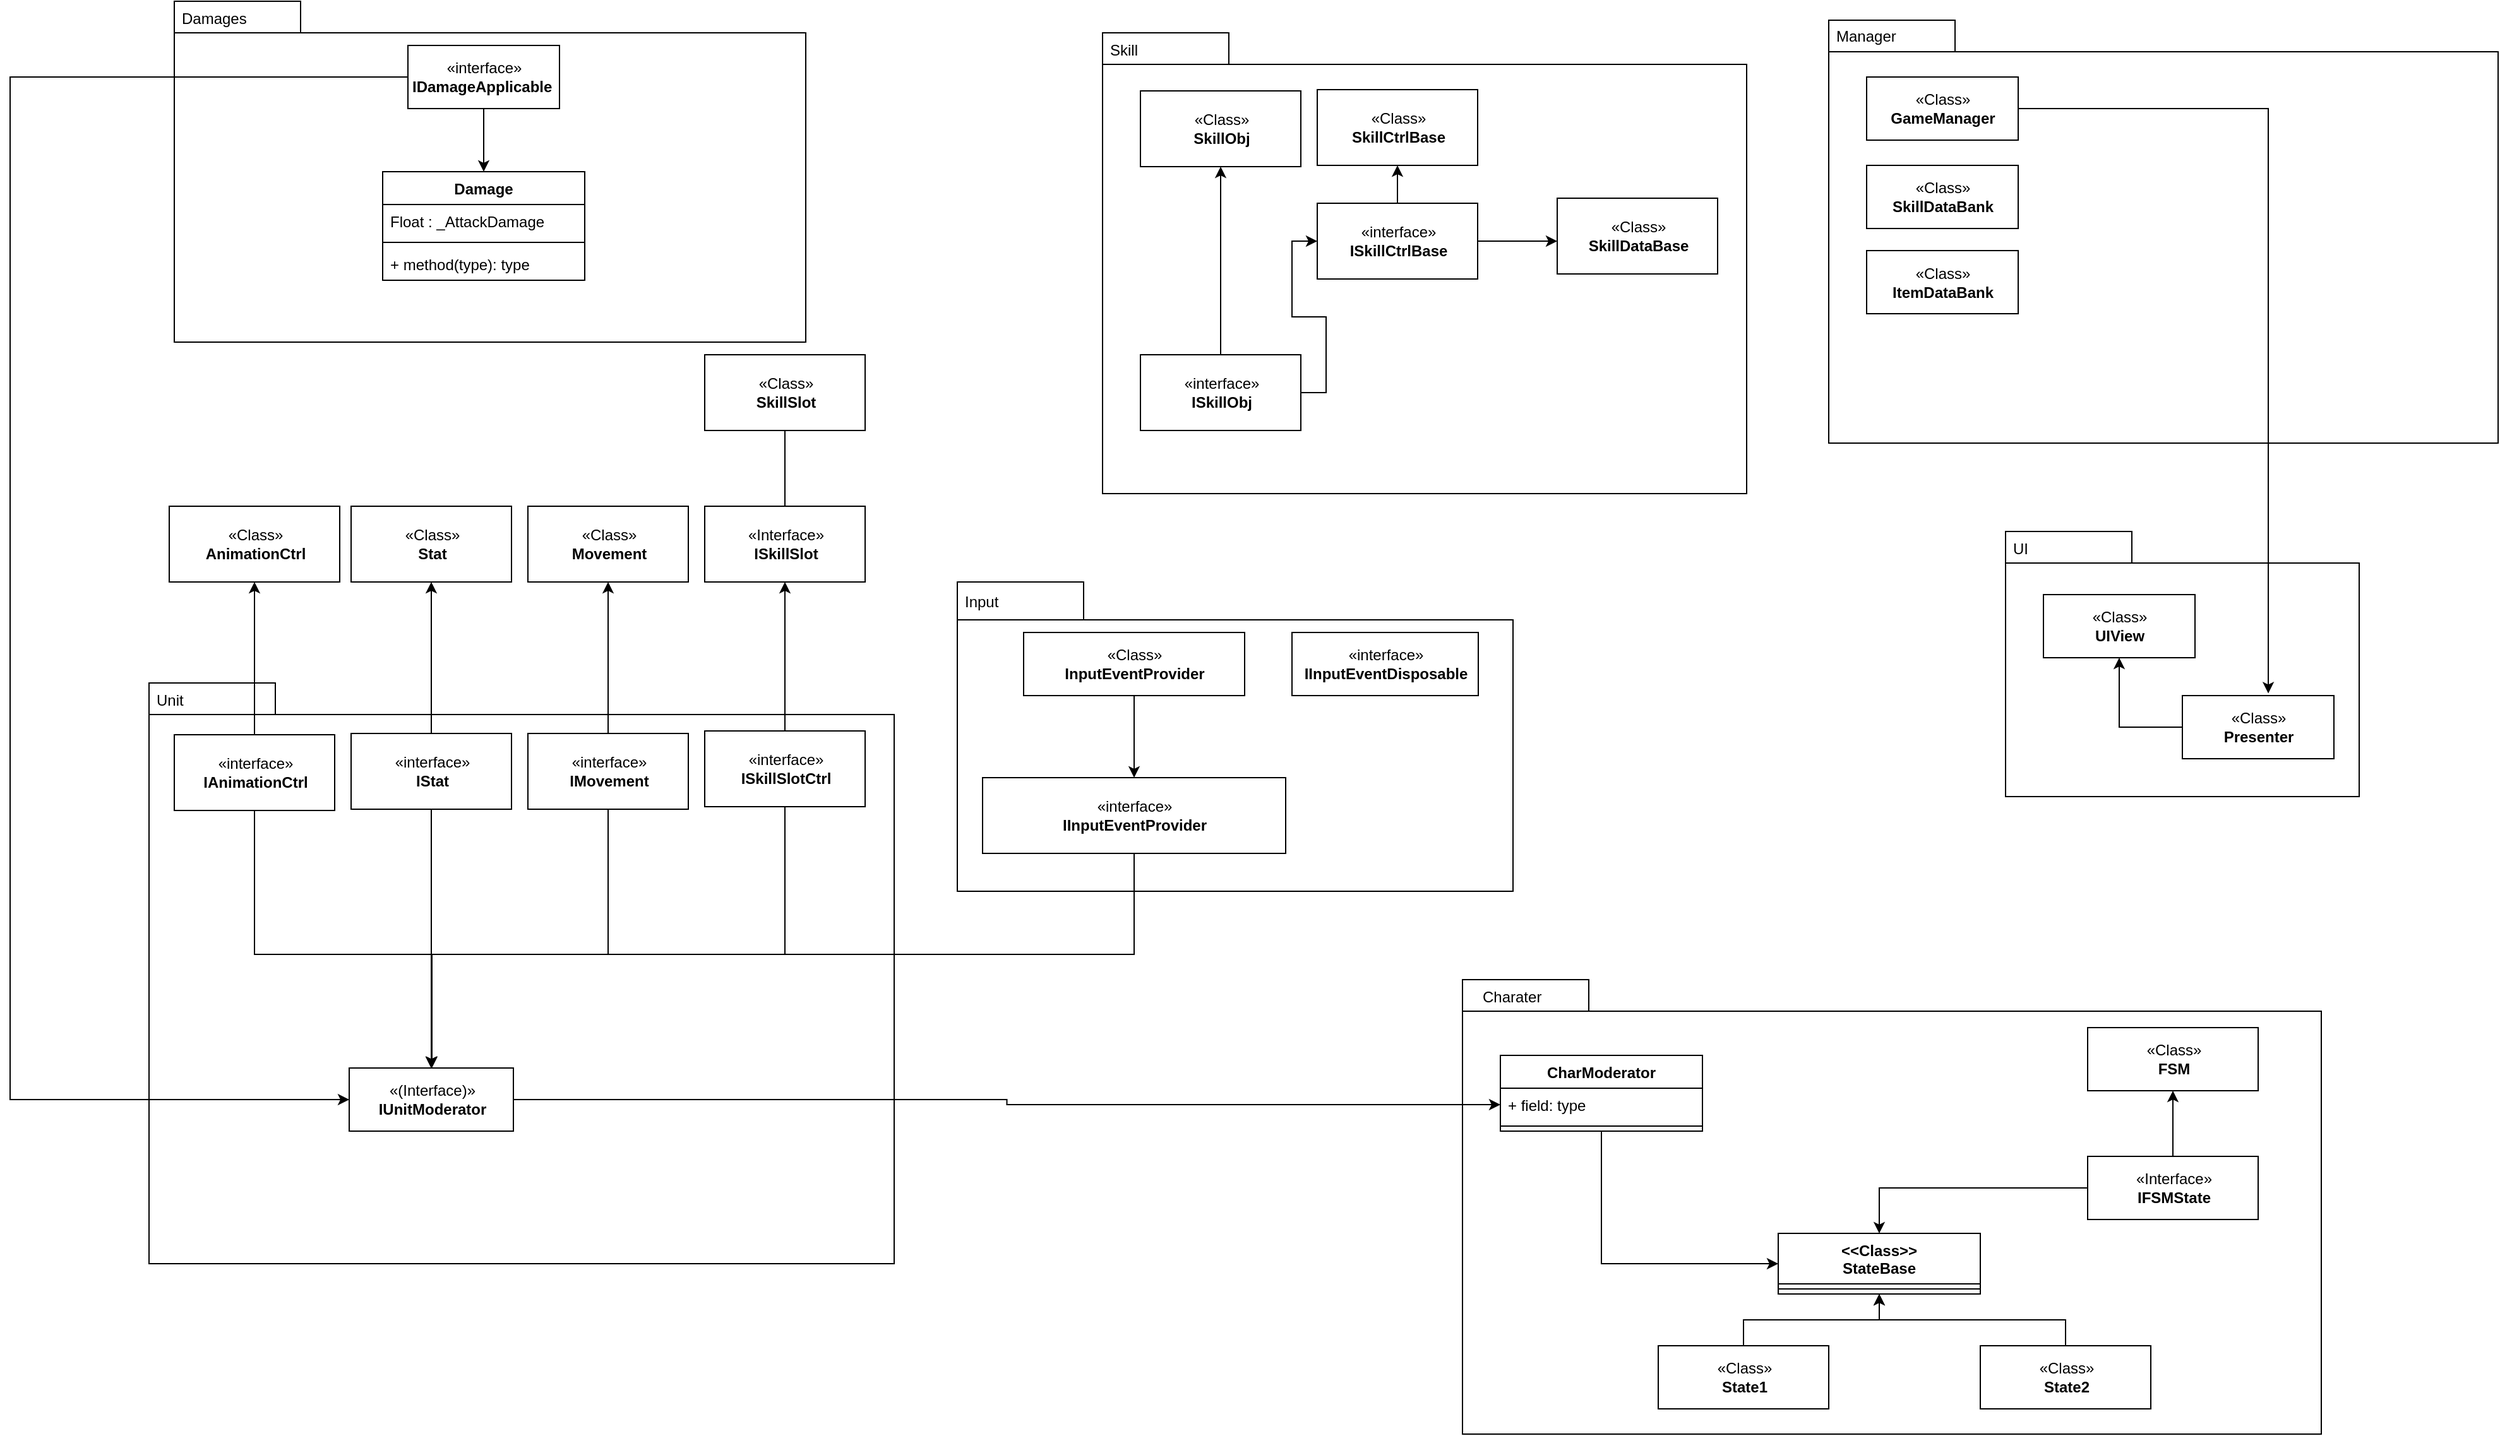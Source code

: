 <mxfile version="16.6.5" type="device"><diagram id="ulOxCtGkrmBJafPuOs3y" name="Page-1"><mxGraphModel dx="4306" dy="1275" grid="1" gridSize="10" guides="1" tooltips="1" connect="1" arrows="1" fold="1" page="1" pageScale="1" pageWidth="827" pageHeight="1169" math="0" shadow="0"><root><mxCell id="0"/><mxCell id="1" parent="0"/><mxCell id="3Dm3x2Fa9XAhkVuieTsR-1" value="" style="shape=folder;fontStyle=1;spacingTop=10;tabWidth=100;tabHeight=25;tabPosition=left;html=1;" parent="1" vertex="1"><mxGeometry x="-2280" y="555" width="590" height="460" as="geometry"/></mxCell><mxCell id="3Dm3x2Fa9XAhkVuieTsR-2" value="Unit" style="text;strokeColor=none;fillColor=none;align=left;verticalAlign=top;spacingLeft=4;spacingRight=4;overflow=hidden;rotatable=0;points=[[0,0.5],[1,0.5]];portConstraint=eastwest;" parent="1" vertex="1"><mxGeometry x="-2280" y="555" width="100" height="26" as="geometry"/></mxCell><mxCell id="3Dm3x2Fa9XAhkVuieTsR-3" value="" style="edgeStyle=orthogonalEdgeStyle;rounded=0;orthogonalLoop=1;jettySize=auto;html=1;" parent="1" source="3Dm3x2Fa9XAhkVuieTsR-5" target="3Dm3x2Fa9XAhkVuieTsR-13" edge="1"><mxGeometry relative="1" as="geometry"/></mxCell><mxCell id="3Dm3x2Fa9XAhkVuieTsR-4" style="edgeStyle=orthogonalEdgeStyle;rounded=0;orthogonalLoop=1;jettySize=auto;html=1;entryX=0.5;entryY=0;entryDx=0;entryDy=0;" parent="1" source="3Dm3x2Fa9XAhkVuieTsR-5" target="3Dm3x2Fa9XAhkVuieTsR-12" edge="1"><mxGeometry relative="1" as="geometry"><Array as="points"><mxPoint x="-2196" y="770"/><mxPoint x="-2056" y="770"/></Array></mxGeometry></mxCell><mxCell id="3Dm3x2Fa9XAhkVuieTsR-5" value="«interface»&lt;br&gt;&lt;b&gt;IAnimationCtrl&lt;br&gt;&lt;/b&gt;" style="html=1;" parent="1" vertex="1"><mxGeometry x="-2260" y="596" width="127" height="60" as="geometry"/></mxCell><mxCell id="3Dm3x2Fa9XAhkVuieTsR-6" value="" style="edgeStyle=orthogonalEdgeStyle;rounded=0;orthogonalLoop=1;jettySize=auto;html=1;" parent="1" source="3Dm3x2Fa9XAhkVuieTsR-8" target="3Dm3x2Fa9XAhkVuieTsR-14" edge="1"><mxGeometry relative="1" as="geometry"/></mxCell><mxCell id="3Dm3x2Fa9XAhkVuieTsR-7" style="edgeStyle=orthogonalEdgeStyle;rounded=0;orthogonalLoop=1;jettySize=auto;html=1;entryX=0.5;entryY=0;entryDx=0;entryDy=0;" parent="1" source="3Dm3x2Fa9XAhkVuieTsR-8" target="3Dm3x2Fa9XAhkVuieTsR-12" edge="1"><mxGeometry relative="1" as="geometry"/></mxCell><mxCell id="3Dm3x2Fa9XAhkVuieTsR-8" value="«interface»&lt;br&gt;&lt;b&gt;IStat&lt;br&gt;&lt;/b&gt;" style="html=1;" parent="1" vertex="1"><mxGeometry x="-2120" y="595" width="127" height="60" as="geometry"/></mxCell><mxCell id="3Dm3x2Fa9XAhkVuieTsR-9" value="" style="edgeStyle=orthogonalEdgeStyle;rounded=0;orthogonalLoop=1;jettySize=auto;html=1;" parent="1" source="3Dm3x2Fa9XAhkVuieTsR-11" target="3Dm3x2Fa9XAhkVuieTsR-15" edge="1"><mxGeometry relative="1" as="geometry"/></mxCell><mxCell id="3Dm3x2Fa9XAhkVuieTsR-10" style="edgeStyle=orthogonalEdgeStyle;rounded=0;orthogonalLoop=1;jettySize=auto;html=1;" parent="1" source="3Dm3x2Fa9XAhkVuieTsR-11" target="3Dm3x2Fa9XAhkVuieTsR-12" edge="1"><mxGeometry relative="1" as="geometry"><Array as="points"><mxPoint x="-1916" y="770"/><mxPoint x="-2056" y="770"/></Array></mxGeometry></mxCell><mxCell id="3Dm3x2Fa9XAhkVuieTsR-11" value="«interface»&lt;br&gt;&lt;b&gt;IMovement&lt;br&gt;&lt;/b&gt;" style="html=1;" parent="1" vertex="1"><mxGeometry x="-1980" y="595" width="127" height="60" as="geometry"/></mxCell><mxCell id="3Dm3x2Fa9XAhkVuieTsR-12" value="«(Interface)»&lt;br&gt;&lt;b&gt;IUnitModerator&lt;br&gt;&lt;/b&gt;" style="html=1;" parent="1" vertex="1"><mxGeometry x="-2121.5" y="860" width="130" height="50" as="geometry"/></mxCell><mxCell id="3Dm3x2Fa9XAhkVuieTsR-13" value="«Class»&lt;br&gt;&lt;b&gt;AnimationCtrl&lt;/b&gt;" style="html=1;" parent="1" vertex="1"><mxGeometry x="-2264" y="415" width="135" height="60" as="geometry"/></mxCell><mxCell id="3Dm3x2Fa9XAhkVuieTsR-14" value="«Class»&lt;br&gt;&lt;b&gt;Stat&lt;br&gt;&lt;/b&gt;" style="html=1;" parent="1" vertex="1"><mxGeometry x="-2120" y="415" width="127" height="60" as="geometry"/></mxCell><mxCell id="3Dm3x2Fa9XAhkVuieTsR-15" value="«Class»&lt;br&gt;&lt;b&gt;Movement&lt;br&gt;&lt;/b&gt;" style="html=1;" parent="1" vertex="1"><mxGeometry x="-1980" y="415" width="127" height="60" as="geometry"/></mxCell><mxCell id="3Dm3x2Fa9XAhkVuieTsR-16" value="" style="shape=folder;fontStyle=1;spacingTop=10;tabWidth=100;tabHeight=25;tabPosition=left;html=1;" parent="1" vertex="1"><mxGeometry x="-1240" y="790" width="680" height="360" as="geometry"/></mxCell><mxCell id="3Dm3x2Fa9XAhkVuieTsR-17" value="Charater" style="text;strokeColor=none;fillColor=none;align=left;verticalAlign=top;spacingLeft=4;spacingRight=4;overflow=hidden;rotatable=0;points=[[0,0.5],[1,0.5]];portConstraint=eastwest;" parent="1" vertex="1"><mxGeometry x="-1230" y="790" width="100" height="26" as="geometry"/></mxCell><mxCell id="3Dm3x2Fa9XAhkVuieTsR-18" value="" style="shape=folder;fontStyle=1;spacingTop=10;tabWidth=100;tabHeight=30;tabPosition=left;html=1;" parent="1" vertex="1"><mxGeometry x="-1640" y="475" width="440" height="245" as="geometry"/></mxCell><mxCell id="3Dm3x2Fa9XAhkVuieTsR-19" value="Input" style="text;strokeColor=none;fillColor=none;align=left;verticalAlign=top;spacingLeft=4;spacingRight=4;overflow=hidden;rotatable=0;points=[[0,0.5],[1,0.5]];portConstraint=eastwest;" parent="1" vertex="1"><mxGeometry x="-1640" y="477" width="100" height="26" as="geometry"/></mxCell><mxCell id="3Dm3x2Fa9XAhkVuieTsR-20" value="«Class»&lt;br&gt;&lt;b&gt;InputEventProvider&lt;/b&gt;" style="html=1;" parent="1" vertex="1"><mxGeometry x="-1587.5" y="515" width="175" height="50" as="geometry"/></mxCell><mxCell id="3Dm3x2Fa9XAhkVuieTsR-22" value="«interface»&lt;br&gt;&lt;b&gt;IInputEventProvider&lt;/b&gt;" style="html=1;" parent="1" vertex="1"><mxGeometry x="-1620" y="630" width="240" height="60" as="geometry"/></mxCell><mxCell id="3Dm3x2Fa9XAhkVuieTsR-23" value="" style="endArrow=classic;html=1;rounded=0;" parent="1" source="3Dm3x2Fa9XAhkVuieTsR-20" target="3Dm3x2Fa9XAhkVuieTsR-22" edge="1"><mxGeometry width="50" height="50" relative="1" as="geometry"><mxPoint x="-860" y="295" as="sourcePoint"/><mxPoint x="-954.48" y="362.65" as="targetPoint"/></mxGeometry></mxCell><mxCell id="3Dm3x2Fa9XAhkVuieTsR-24" value="«Class»&lt;br&gt;&lt;b&gt;FSM&lt;/b&gt;" style="html=1;" parent="1" vertex="1"><mxGeometry x="-745" y="828" width="135" height="50" as="geometry"/></mxCell><mxCell id="3Dm3x2Fa9XAhkVuieTsR-25" style="edgeStyle=orthogonalEdgeStyle;rounded=0;orthogonalLoop=1;jettySize=auto;html=1;entryX=0.5;entryY=1;entryDx=0;entryDy=0;" parent="1" source="3Dm3x2Fa9XAhkVuieTsR-26" target="3Dm3x2Fa9XAhkVuieTsR-36" edge="1"><mxGeometry relative="1" as="geometry"/></mxCell><mxCell id="3Dm3x2Fa9XAhkVuieTsR-26" value="«Class»&lt;br&gt;&lt;b&gt;State1&lt;/b&gt;" style="html=1;" parent="1" vertex="1"><mxGeometry x="-1085" y="1080" width="135" height="50" as="geometry"/></mxCell><mxCell id="3Dm3x2Fa9XAhkVuieTsR-27" style="edgeStyle=orthogonalEdgeStyle;rounded=0;orthogonalLoop=1;jettySize=auto;html=1;entryX=0.5;entryY=1;entryDx=0;entryDy=0;" parent="1" source="3Dm3x2Fa9XAhkVuieTsR-28" target="3Dm3x2Fa9XAhkVuieTsR-36" edge="1"><mxGeometry relative="1" as="geometry"/></mxCell><mxCell id="3Dm3x2Fa9XAhkVuieTsR-28" value="«Class»&lt;br&gt;&lt;b&gt;State2&lt;/b&gt;" style="html=1;" parent="1" vertex="1"><mxGeometry x="-830" y="1080" width="135" height="50" as="geometry"/></mxCell><mxCell id="3Dm3x2Fa9XAhkVuieTsR-29" style="edgeStyle=orthogonalEdgeStyle;rounded=0;orthogonalLoop=1;jettySize=auto;html=1;entryX=0.5;entryY=1;entryDx=0;entryDy=0;" parent="1" source="3Dm3x2Fa9XAhkVuieTsR-31" target="3Dm3x2Fa9XAhkVuieTsR-24" edge="1"><mxGeometry relative="1" as="geometry"/></mxCell><mxCell id="3Dm3x2Fa9XAhkVuieTsR-30" style="edgeStyle=orthogonalEdgeStyle;rounded=0;orthogonalLoop=1;jettySize=auto;html=1;entryX=0.5;entryY=0;entryDx=0;entryDy=0;" parent="1" source="3Dm3x2Fa9XAhkVuieTsR-31" target="3Dm3x2Fa9XAhkVuieTsR-36" edge="1"><mxGeometry relative="1" as="geometry"/></mxCell><mxCell id="3Dm3x2Fa9XAhkVuieTsR-31" value="«Interface»&lt;br&gt;&lt;b&gt;IFSMState&lt;/b&gt;" style="html=1;" parent="1" vertex="1"><mxGeometry x="-745" y="930" width="135" height="50" as="geometry"/></mxCell><mxCell id="3Dm3x2Fa9XAhkVuieTsR-32" value="«interface»&lt;br&gt;&lt;b&gt;IInputEventDisposable&lt;/b&gt;" style="html=1;" parent="1" vertex="1"><mxGeometry x="-1375" y="515" width="147.5" height="50" as="geometry"/></mxCell><mxCell id="3Dm3x2Fa9XAhkVuieTsR-105" style="edgeStyle=orthogonalEdgeStyle;rounded=0;orthogonalLoop=1;jettySize=auto;html=1;entryX=0;entryY=0.5;entryDx=0;entryDy=0;" parent="1" source="3Dm3x2Fa9XAhkVuieTsR-33" target="3Dm3x2Fa9XAhkVuieTsR-36" edge="1"><mxGeometry relative="1" as="geometry"><Array as="points"><mxPoint x="-1130" y="1015"/></Array></mxGeometry></mxCell><mxCell id="3Dm3x2Fa9XAhkVuieTsR-33" value="CharModerator" style="swimlane;fontStyle=1;align=center;verticalAlign=top;childLayout=stackLayout;horizontal=1;startSize=26;horizontalStack=0;resizeParent=1;resizeParentMax=0;resizeLast=0;collapsible=1;marginBottom=0;" parent="1" vertex="1"><mxGeometry x="-1210" y="850" width="160" height="60" as="geometry"/></mxCell><mxCell id="3Dm3x2Fa9XAhkVuieTsR-34" value="+ field: type" style="text;strokeColor=none;fillColor=none;align=left;verticalAlign=top;spacingLeft=4;spacingRight=4;overflow=hidden;rotatable=0;points=[[0,0.5],[1,0.5]];portConstraint=eastwest;" parent="3Dm3x2Fa9XAhkVuieTsR-33" vertex="1"><mxGeometry y="26" width="160" height="26" as="geometry"/></mxCell><mxCell id="3Dm3x2Fa9XAhkVuieTsR-35" value="" style="line;strokeWidth=1;fillColor=none;align=left;verticalAlign=middle;spacingTop=-1;spacingLeft=3;spacingRight=3;rotatable=0;labelPosition=right;points=[];portConstraint=eastwest;" parent="3Dm3x2Fa9XAhkVuieTsR-33" vertex="1"><mxGeometry y="52" width="160" height="8" as="geometry"/></mxCell><mxCell id="3Dm3x2Fa9XAhkVuieTsR-36" value="&lt;&lt;Class&gt;&gt;&#10;StateBase" style="swimlane;fontStyle=1;align=center;verticalAlign=top;childLayout=stackLayout;horizontal=1;startSize=40;horizontalStack=0;resizeParent=1;resizeParentMax=0;resizeLast=0;collapsible=1;marginBottom=0;" parent="1" vertex="1"><mxGeometry x="-990" y="991" width="160" height="48" as="geometry"/></mxCell><mxCell id="3Dm3x2Fa9XAhkVuieTsR-37" value="" style="line;strokeWidth=1;fillColor=none;align=left;verticalAlign=middle;spacingTop=-1;spacingLeft=3;spacingRight=3;rotatable=0;labelPosition=right;points=[];portConstraint=eastwest;" parent="3Dm3x2Fa9XAhkVuieTsR-36" vertex="1"><mxGeometry y="40" width="160" height="8" as="geometry"/></mxCell><mxCell id="3Dm3x2Fa9XAhkVuieTsR-48" value="" style="shape=folder;fontStyle=1;spacingTop=10;tabWidth=100;tabHeight=25;tabPosition=left;html=1;" parent="1" vertex="1"><mxGeometry x="-1525" y="40" width="510" height="365" as="geometry"/></mxCell><mxCell id="3Dm3x2Fa9XAhkVuieTsR-49" value="Skill" style="text;strokeColor=none;fillColor=none;align=left;verticalAlign=top;spacingLeft=4;spacingRight=4;overflow=hidden;rotatable=0;points=[[0,0.5],[1,0.5]];portConstraint=eastwest;" parent="1" vertex="1"><mxGeometry x="-1525" y="40" width="100" height="26" as="geometry"/></mxCell><mxCell id="3Dm3x2Fa9XAhkVuieTsR-56" style="edgeStyle=orthogonalEdgeStyle;rounded=0;orthogonalLoop=1;jettySize=auto;html=1;entryX=0.5;entryY=1;entryDx=0;entryDy=0;" parent="1" source="3Dm3x2Fa9XAhkVuieTsR-50" target="3Dm3x2Fa9XAhkVuieTsR-53" edge="1"><mxGeometry relative="1" as="geometry"/></mxCell><mxCell id="vNcccufCEz-U7deV5aRM-1" style="edgeStyle=orthogonalEdgeStyle;rounded=0;orthogonalLoop=1;jettySize=auto;html=1;entryX=0;entryY=0.5;entryDx=0;entryDy=0;" edge="1" parent="1" source="3Dm3x2Fa9XAhkVuieTsR-50" target="3Dm3x2Fa9XAhkVuieTsR-51"><mxGeometry relative="1" as="geometry"/></mxCell><mxCell id="3Dm3x2Fa9XAhkVuieTsR-50" value="«interface»&lt;br&gt;&lt;b&gt;ISkillObj&lt;br&gt;&lt;/b&gt;" style="html=1;" parent="1" vertex="1"><mxGeometry x="-1495" y="295" width="127" height="60" as="geometry"/></mxCell><mxCell id="3Dm3x2Fa9XAhkVuieTsR-57" style="edgeStyle=orthogonalEdgeStyle;rounded=0;orthogonalLoop=1;jettySize=auto;html=1;entryX=0.5;entryY=1;entryDx=0;entryDy=0;" parent="1" source="3Dm3x2Fa9XAhkVuieTsR-51" target="3Dm3x2Fa9XAhkVuieTsR-54" edge="1"><mxGeometry relative="1" as="geometry"/></mxCell><mxCell id="3Dm3x2Fa9XAhkVuieTsR-61" style="edgeStyle=orthogonalEdgeStyle;rounded=0;orthogonalLoop=1;jettySize=auto;html=1;entryX=0;entryY=0.5;entryDx=0;entryDy=0;" parent="1" source="3Dm3x2Fa9XAhkVuieTsR-51" edge="1"><mxGeometry relative="1" as="geometry"><mxPoint x="-1165" y="205" as="targetPoint"/></mxGeometry></mxCell><mxCell id="3Dm3x2Fa9XAhkVuieTsR-51" value="«interface»&lt;br&gt;&lt;b&gt;ISkillCtrlBase&lt;br&gt;&lt;/b&gt;" style="html=1;" parent="1" vertex="1"><mxGeometry x="-1355" y="175" width="127" height="60" as="geometry"/></mxCell><mxCell id="3Dm3x2Fa9XAhkVuieTsR-53" value="«Class»&lt;br&gt;&lt;b&gt;SkillObj&lt;br&gt;&lt;/b&gt;" style="html=1;" parent="1" vertex="1"><mxGeometry x="-1495" y="86" width="127" height="60" as="geometry"/></mxCell><mxCell id="3Dm3x2Fa9XAhkVuieTsR-54" value="«Class»&lt;br&gt;&lt;b&gt;SkillCtrlBase&lt;br&gt;&lt;/b&gt;" style="html=1;" parent="1" vertex="1"><mxGeometry x="-1355" y="85" width="127" height="60" as="geometry"/></mxCell><mxCell id="3Dm3x2Fa9XAhkVuieTsR-55" value="«Class»&lt;br&gt;&lt;b&gt;SkillDataBase&lt;br&gt;&lt;/b&gt;" style="html=1;" parent="1" vertex="1"><mxGeometry x="-1165" y="171" width="127" height="60" as="geometry"/></mxCell><mxCell id="3Dm3x2Fa9XAhkVuieTsR-65" style="edgeStyle=orthogonalEdgeStyle;rounded=0;orthogonalLoop=1;jettySize=auto;html=1;entryX=0.5;entryY=1;entryDx=0;entryDy=0;" parent="1" source="3Dm3x2Fa9XAhkVuieTsR-62" target="3Dm3x2Fa9XAhkVuieTsR-64" edge="1"><mxGeometry relative="1" as="geometry"/></mxCell><mxCell id="3Dm3x2Fa9XAhkVuieTsR-66" style="edgeStyle=orthogonalEdgeStyle;rounded=0;orthogonalLoop=1;jettySize=auto;html=1;entryX=0.5;entryY=0;entryDx=0;entryDy=0;" parent="1" source="3Dm3x2Fa9XAhkVuieTsR-62" target="3Dm3x2Fa9XAhkVuieTsR-12" edge="1"><mxGeometry relative="1" as="geometry"><Array as="points"><mxPoint x="-1776" y="770"/><mxPoint x="-2056" y="770"/></Array></mxGeometry></mxCell><mxCell id="3Dm3x2Fa9XAhkVuieTsR-62" value="«interface»&lt;br&gt;&lt;b&gt;ISkillSlotCtrl&lt;br&gt;&lt;/b&gt;" style="html=1;" parent="1" vertex="1"><mxGeometry x="-1840" y="593" width="127" height="60" as="geometry"/></mxCell><mxCell id="3Dm3x2Fa9XAhkVuieTsR-103" value="" style="edgeStyle=orthogonalEdgeStyle;rounded=0;orthogonalLoop=1;jettySize=auto;html=1;" parent="1" source="3Dm3x2Fa9XAhkVuieTsR-64" edge="1"><mxGeometry relative="1" as="geometry"><mxPoint x="-1776.5" y="345" as="targetPoint"/></mxGeometry></mxCell><mxCell id="3Dm3x2Fa9XAhkVuieTsR-64" value="«Interface»&lt;br&gt;&lt;b&gt;ISkillSlot&lt;br&gt;&lt;/b&gt;" style="html=1;" parent="1" vertex="1"><mxGeometry x="-1840" y="415" width="127" height="60" as="geometry"/></mxCell><mxCell id="3Dm3x2Fa9XAhkVuieTsR-76" style="edgeStyle=orthogonalEdgeStyle;rounded=0;orthogonalLoop=1;jettySize=auto;html=1;entryX=0.5;entryY=1;entryDx=0;entryDy=0;" parent="1" source="3Dm3x2Fa9XAhkVuieTsR-74" edge="1"><mxGeometry relative="1" as="geometry"><mxPoint x="-1626.5" y="475" as="targetPoint"/></mxGeometry></mxCell><mxCell id="3Dm3x2Fa9XAhkVuieTsR-79" value="" style="shape=folder;fontStyle=1;spacingTop=10;tabWidth=100;tabHeight=25;tabPosition=left;html=1;" parent="1" vertex="1"><mxGeometry x="-950" y="30" width="530" height="335" as="geometry"/></mxCell><mxCell id="3Dm3x2Fa9XAhkVuieTsR-80" value="«Class»&lt;br&gt;&lt;b&gt;GameManager&lt;/b&gt;" style="html=1;" parent="1" vertex="1"><mxGeometry x="-920" y="75" width="120" height="50" as="geometry"/></mxCell><mxCell id="3Dm3x2Fa9XAhkVuieTsR-81" value="Manager" style="text;strokeColor=none;fillColor=none;align=left;verticalAlign=top;spacingLeft=4;spacingRight=4;overflow=hidden;rotatable=0;points=[[0,0.5],[1,0.5]];portConstraint=eastwest;" parent="1" vertex="1"><mxGeometry x="-950" y="29" width="100" height="26" as="geometry"/></mxCell><mxCell id="3Dm3x2Fa9XAhkVuieTsR-82" value="«Class»&lt;br&gt;&lt;b&gt;SkillDataBank&lt;/b&gt;" style="html=1;" parent="1" vertex="1"><mxGeometry x="-920" y="145" width="120" height="50" as="geometry"/></mxCell><mxCell id="3Dm3x2Fa9XAhkVuieTsR-83" value="«Class»&lt;br&gt;&lt;b&gt;ItemDataBank&lt;/b&gt;" style="html=1;" parent="1" vertex="1"><mxGeometry x="-920" y="212.5" width="120" height="50" as="geometry"/></mxCell><mxCell id="3Dm3x2Fa9XAhkVuieTsR-85" style="edgeStyle=orthogonalEdgeStyle;rounded=0;orthogonalLoop=1;jettySize=auto;html=1;exitX=0.75;exitY=1;exitDx=0;exitDy=0;exitPerimeter=0;entryX=0.575;entryY=1;entryDx=0;entryDy=0;entryPerimeter=0;" parent="1" source="3Dm3x2Fa9XAhkVuieTsR-86" target="3Dm3x2Fa9XAhkVuieTsR-90" edge="1"><mxGeometry relative="1" as="geometry"/></mxCell><mxCell id="3Dm3x2Fa9XAhkVuieTsR-86" value="" style="shape=folder;fontStyle=1;spacingTop=10;tabWidth=100;tabHeight=25;tabPosition=left;html=1;" parent="1" vertex="1"><mxGeometry x="-810" y="435" width="280" height="210" as="geometry"/></mxCell><mxCell id="3Dm3x2Fa9XAhkVuieTsR-87" value="UI" style="text;strokeColor=none;fillColor=none;align=left;verticalAlign=top;spacingLeft=4;spacingRight=4;overflow=hidden;rotatable=0;points=[[0,0.5],[1,0.5]];portConstraint=eastwest;" parent="1" vertex="1"><mxGeometry x="-810" y="435" width="100" height="26" as="geometry"/></mxCell><mxCell id="3Dm3x2Fa9XAhkVuieTsR-88" value="«Class»&lt;br&gt;&lt;b&gt;UIView&lt;/b&gt;" style="html=1;" parent="1" vertex="1"><mxGeometry x="-780" y="485" width="120" height="50" as="geometry"/></mxCell><mxCell id="3Dm3x2Fa9XAhkVuieTsR-89" style="edgeStyle=orthogonalEdgeStyle;rounded=0;orthogonalLoop=1;jettySize=auto;html=1;exitX=0;exitY=0.5;exitDx=0;exitDy=0;entryX=0.5;entryY=1;entryDx=0;entryDy=0;" parent="1" source="3Dm3x2Fa9XAhkVuieTsR-90" target="3Dm3x2Fa9XAhkVuieTsR-88" edge="1"><mxGeometry relative="1" as="geometry"/></mxCell><mxCell id="3Dm3x2Fa9XAhkVuieTsR-90" value="«Class»&lt;br&gt;&lt;b&gt;Presenter&lt;/b&gt;" style="html=1;" parent="1" vertex="1"><mxGeometry x="-670" y="565" width="120" height="50" as="geometry"/></mxCell><mxCell id="3Dm3x2Fa9XAhkVuieTsR-100" value="«Class»&lt;br&gt;&lt;b&gt;SkillSlot&lt;br&gt;&lt;/b&gt;" style="html=1;" parent="1" vertex="1"><mxGeometry x="-1840" y="295" width="127" height="60" as="geometry"/></mxCell><mxCell id="3Dm3x2Fa9XAhkVuieTsR-107" value="" style="shape=folder;fontStyle=1;spacingTop=10;tabWidth=100;tabHeight=25;tabPosition=left;html=1;" parent="1" vertex="1"><mxGeometry x="-2260" y="15" width="500" height="270" as="geometry"/></mxCell><mxCell id="3Dm3x2Fa9XAhkVuieTsR-115" style="edgeStyle=orthogonalEdgeStyle;rounded=0;orthogonalLoop=1;jettySize=auto;html=1;entryX=0;entryY=0.5;entryDx=0;entryDy=0;" parent="1" source="3Dm3x2Fa9XAhkVuieTsR-108" target="3Dm3x2Fa9XAhkVuieTsR-12" edge="1"><mxGeometry relative="1" as="geometry"><Array as="points"><mxPoint x="-2390" y="75"/><mxPoint x="-2390" y="885"/></Array></mxGeometry></mxCell><mxCell id="3Dm3x2Fa9XAhkVuieTsR-108" value="«interface»&lt;br&gt;&lt;b&gt;IDamageApplicable&amp;nbsp;&lt;/b&gt;" style="html=1;" parent="1" vertex="1"><mxGeometry x="-2075" y="50" width="120" height="50" as="geometry"/></mxCell><mxCell id="3Dm3x2Fa9XAhkVuieTsR-109" value="Damages" style="text;strokeColor=none;fillColor=none;align=left;verticalAlign=top;spacingLeft=4;spacingRight=4;overflow=hidden;rotatable=0;points=[[0,0.5],[1,0.5]];portConstraint=eastwest;" parent="1" vertex="1"><mxGeometry x="-2260" y="15" width="100" height="26" as="geometry"/></mxCell><mxCell id="3Dm3x2Fa9XAhkVuieTsR-110" value="Damage" style="swimlane;fontStyle=1;align=center;verticalAlign=top;childLayout=stackLayout;horizontal=1;startSize=26;horizontalStack=0;resizeParent=1;resizeParentMax=0;resizeLast=0;collapsible=1;marginBottom=0;" parent="1" vertex="1"><mxGeometry x="-2095" y="150" width="160" height="86" as="geometry"/></mxCell><mxCell id="3Dm3x2Fa9XAhkVuieTsR-111" value="Float : _AttackDamage" style="text;strokeColor=none;fillColor=none;align=left;verticalAlign=top;spacingLeft=4;spacingRight=4;overflow=hidden;rotatable=0;points=[[0,0.5],[1,0.5]];portConstraint=eastwest;" parent="3Dm3x2Fa9XAhkVuieTsR-110" vertex="1"><mxGeometry y="26" width="160" height="26" as="geometry"/></mxCell><mxCell id="3Dm3x2Fa9XAhkVuieTsR-112" value="" style="line;strokeWidth=1;fillColor=none;align=left;verticalAlign=middle;spacingTop=-1;spacingLeft=3;spacingRight=3;rotatable=0;labelPosition=right;points=[];portConstraint=eastwest;" parent="3Dm3x2Fa9XAhkVuieTsR-110" vertex="1"><mxGeometry y="52" width="160" height="8" as="geometry"/></mxCell><mxCell id="3Dm3x2Fa9XAhkVuieTsR-113" value="+ method(type): type" style="text;strokeColor=none;fillColor=none;align=left;verticalAlign=top;spacingLeft=4;spacingRight=4;overflow=hidden;rotatable=0;points=[[0,0.5],[1,0.5]];portConstraint=eastwest;" parent="3Dm3x2Fa9XAhkVuieTsR-110" vertex="1"><mxGeometry y="60" width="160" height="26" as="geometry"/></mxCell><mxCell id="3Dm3x2Fa9XAhkVuieTsR-114" value="" style="endArrow=classic;html=1;rounded=0;exitX=0.5;exitY=1;exitDx=0;exitDy=0;entryX=0.5;entryY=0;entryDx=0;entryDy=0;" parent="1" source="3Dm3x2Fa9XAhkVuieTsR-108" target="3Dm3x2Fa9XAhkVuieTsR-110" edge="1"><mxGeometry width="50" height="50" relative="1" as="geometry"><mxPoint x="-1560" y="345" as="sourcePoint"/><mxPoint x="-1510" y="295" as="targetPoint"/></mxGeometry></mxCell><mxCell id="vNcccufCEz-U7deV5aRM-2" style="edgeStyle=orthogonalEdgeStyle;rounded=0;orthogonalLoop=1;jettySize=auto;html=1;entryX=0.567;entryY=-0.035;entryDx=0;entryDy=0;entryPerimeter=0;" edge="1" parent="1" source="3Dm3x2Fa9XAhkVuieTsR-80" target="3Dm3x2Fa9XAhkVuieTsR-90"><mxGeometry relative="1" as="geometry"/></mxCell><mxCell id="vNcccufCEz-U7deV5aRM-5" style="edgeStyle=orthogonalEdgeStyle;rounded=0;orthogonalLoop=1;jettySize=auto;html=1;entryX=0;entryY=0.5;entryDx=0;entryDy=0;" edge="1" parent="1" source="3Dm3x2Fa9XAhkVuieTsR-12" target="3Dm3x2Fa9XAhkVuieTsR-34"><mxGeometry relative="1" as="geometry"/></mxCell><mxCell id="vNcccufCEz-U7deV5aRM-6" style="edgeStyle=orthogonalEdgeStyle;rounded=0;orthogonalLoop=1;jettySize=auto;html=1;entryX=0.5;entryY=0;entryDx=0;entryDy=0;" edge="1" parent="1" source="3Dm3x2Fa9XAhkVuieTsR-22" target="3Dm3x2Fa9XAhkVuieTsR-12"><mxGeometry relative="1" as="geometry"><Array as="points"><mxPoint x="-1500" y="770"/><mxPoint x="-2056" y="770"/></Array></mxGeometry></mxCell></root></mxGraphModel></diagram></mxfile>
